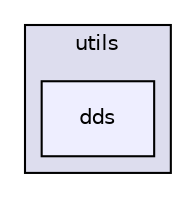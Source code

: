 digraph "includetmp/rpcdds/utils/dds" {
  compound=true
  node [ fontsize="10", fontname="Helvetica"];
  edge [ labelfontsize="10", labelfontname="Helvetica"];
  subgraph clusterdir_8ea07a9a9e99b71c7706a786e89400f4 {
    graph [ bgcolor="#ddddee", pencolor="black", label="utils" fontname="Helvetica", fontsize="10", URL="dir_8ea07a9a9e99b71c7706a786e89400f4.html"]
  dir_3428891cd4b07c69673e7a0c5d62d726 [shape=box, label="dds", style="filled", fillcolor="#eeeeff", pencolor="black", URL="dir_3428891cd4b07c69673e7a0c5d62d726.html"];
  }
}
